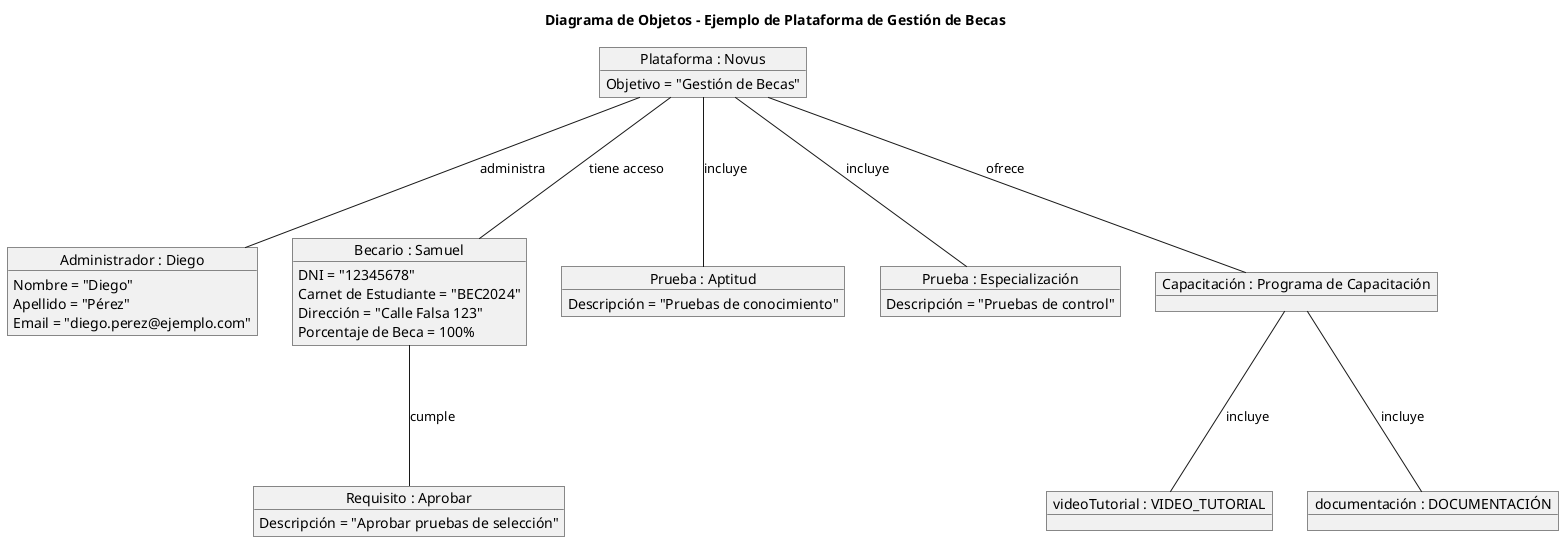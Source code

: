 @startuml Diagrama_de_Objetos_Beca
title Diagrama de Objetos - Ejemplo de Plataforma de Gestión de Becas

object "Plataforma : Novus" as plataforma {
  Objetivo = "Gestión de Becas"
}

object "Administrador : Diego" as administrador {
  Nombre = "Diego"
  Apellido = "Pérez"
  Email = "diego.perez@ejemplo.com"
}

object "Becario : Samuel" as candidato {
  DNI = "12345678"
  Carnet de Estudiante = "BEC2024"
  Dirección = "Calle Falsa 123"
  Porcentaje de Beca = 100%
}

object "Prueba : Aptitud" as pruebas {
  Descripción = "Pruebas de conocimiento"
}
object "Prueba : Especialización" as pruebas1 {
  Descripción = "Pruebas de control"
}

object "Capacitación : Programa de Capacitación" as capacitacion {
}

object "videoTutorial : VIDEO_TUTORIAL" as videoTutorial {
}

object "documentación : DOCUMENTACIÓN" as documentacion {
}

object "Requisito : Aprobar" as requisito {
  Descripción = "Aprobar pruebas de selección"
}

plataforma -d-- administrador : "administra"
plataforma -d-- candidato : "tiene acceso"

plataforma -d-- pruebas : "incluye"
plataforma -d-- pruebas1 : "incluye"
plataforma -d-- capacitacion : "ofrece"

capacitacion  -d-- videoTutorial : "incluye"
capacitacion  -d-- documentacion : "incluye"

candidato -d-- requisito : "cumple"

@enduml
